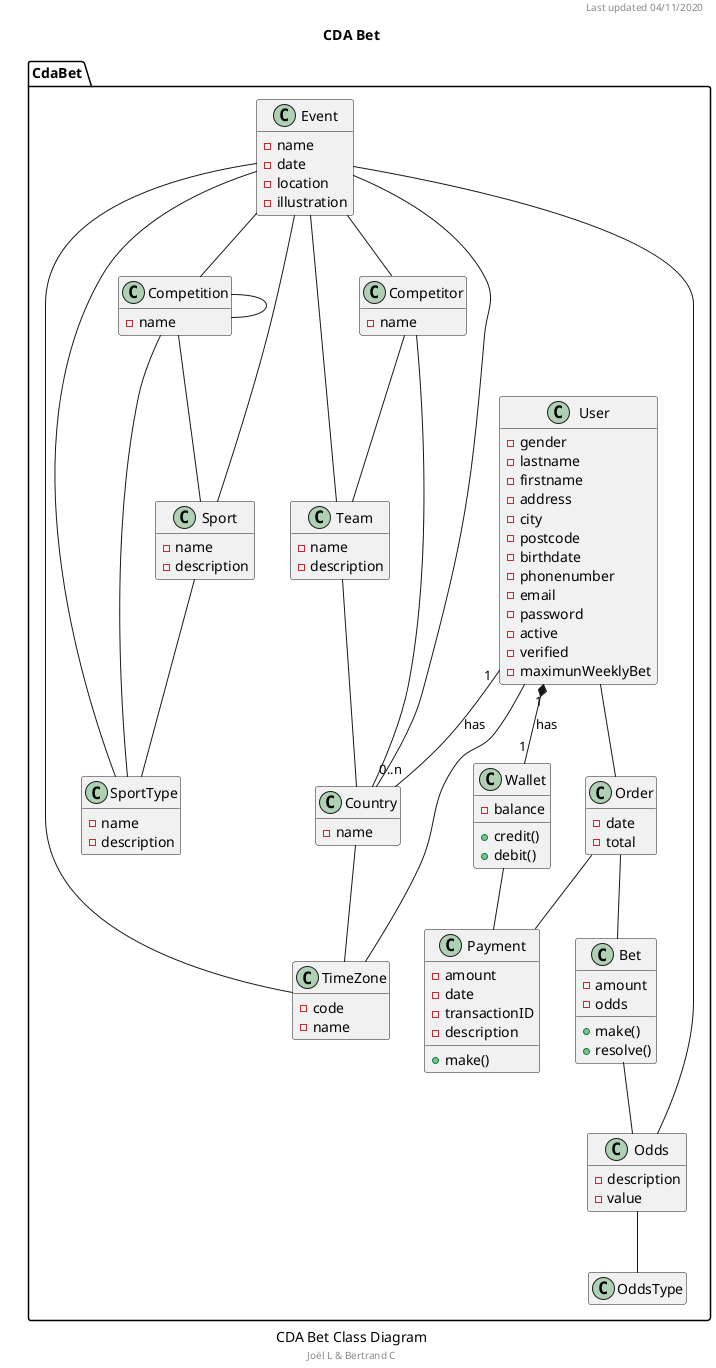 @startuml "CDA Bet Class Diagram"
hide empty members
caption CDA Bet Class Diagram
footer Joël L & Bertrand C
header Last updated 04/11/2020
title CDA Bet

namespace CdaBet {
    ' Abstract class for people?
    class User {
        -gender
        -lastname
        -firstname
        -address
        -city
        -postcode
        -birthdate
        -phonenumber
        -email
        -password
        -active
        -verified
        -maximunWeeklyBet
    }

    class Country{
        -name
    }

    class TimeZone{
        -code
        -name
    }

    class Wallet {
        -balance
        +credit()
        +debit()
    }

    class Payment {
        -amount
        -date
        -transactionID
        -description
        +make()
    }

    class Sport {
        -name
        -description
    }

    class SportType {
        -name
        -description
    }

    class Competitor {
        -name
    }

    class Team {
        -name
        -description
    }

    class Event {
        -name
        -date
        -location
        -illustration
    }

    class Competition {
        -name
    }

    class Odds {
        -description
        -value
    }

    class OddsType {
    }

    class Bet {
        -amount
        -odds
        +make()
        +resolve()
    }

    class Order {
        -date
        -total
    }

    User "1" *-- "1" Wallet : has
    User "1" -- "0..n" Country : has
    User -- TimeZone
    Country -- TimeZone
    Wallet -- Payment
    Sport -- SportType
    Competitor -- Team
    Competitor -- Country
    Team -- Country
    Odds -- OddsType
    Bet -- Odds
    Event -- Competition
    Competition -- Competition
    Competition -- Sport
    Competition -- SportType
    Order -- Payment
    Event -- Odds
    Event -- Sport
    Event -- SportType
    Event -- Competitor
    Event -- Team
    Event -- Country
    Event -- TimeZone
    User -- Order
    Order -- Bet
}
@enduml

@startmindmap "CDA Bet Mind Map"
* CDA Bet
** Class
** Actions
*** Sign up
*** Sign in
*** Log out
*** Show user profile
*** Show bet history
*** Credit wallet
*** Debit wallet
*** Show transactions history
*** Show events by category
*** Show Bets
*** Make a bet
** Component
*** Symfony
*** PHPStan
@endmindmap